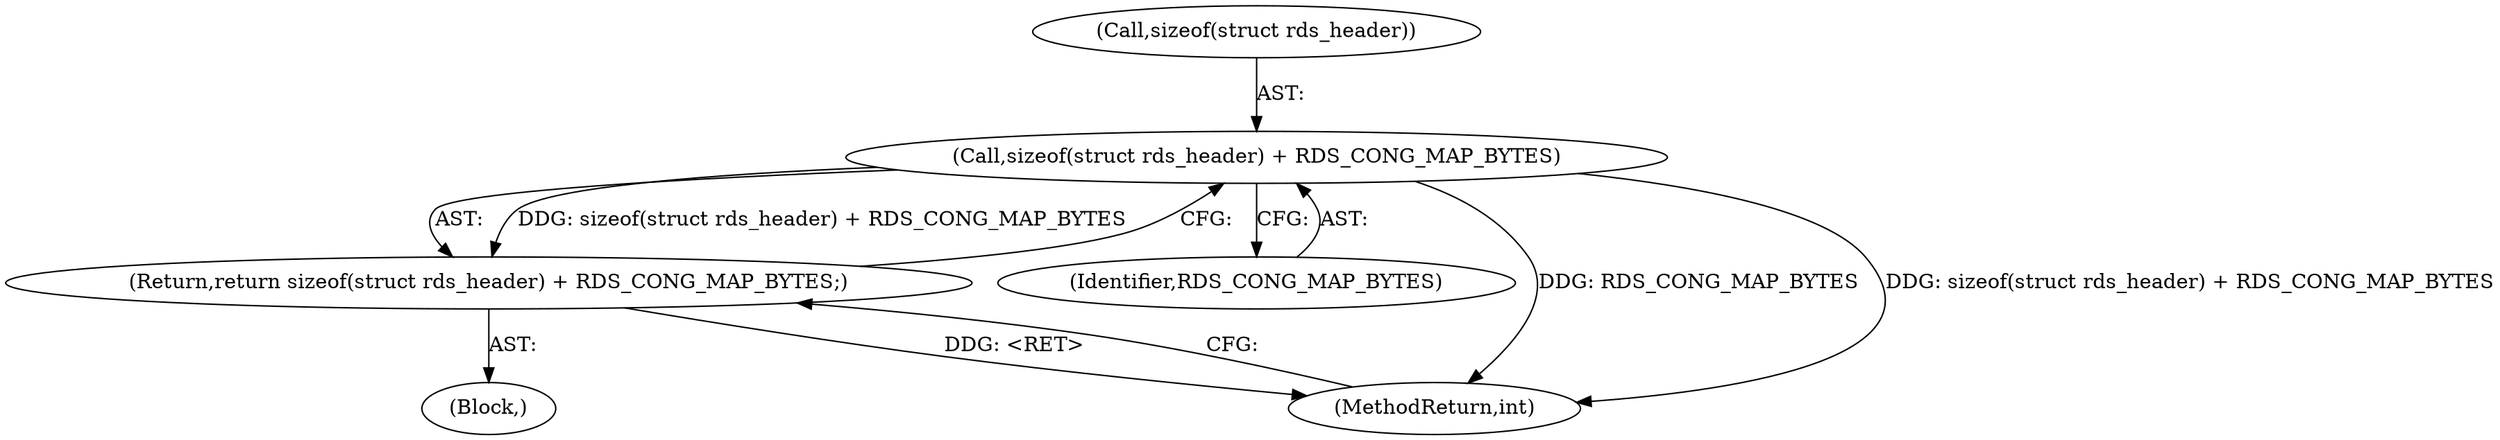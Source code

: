 digraph "0_linux_6094628bfd94323fc1cea05ec2c6affd98c18f7f@API" {
"1000213" [label="(Call,sizeof(struct rds_header) + RDS_CONG_MAP_BYTES)"];
"1000212" [label="(Return,return sizeof(struct rds_header) + RDS_CONG_MAP_BYTES;)"];
"1000216" [label="(Identifier,RDS_CONG_MAP_BYTES)"];
"1000203" [label="(Block,)"];
"1000212" [label="(Return,return sizeof(struct rds_header) + RDS_CONG_MAP_BYTES;)"];
"1000213" [label="(Call,sizeof(struct rds_header) + RDS_CONG_MAP_BYTES)"];
"1001026" [label="(MethodReturn,int)"];
"1000214" [label="(Call,sizeof(struct rds_header))"];
"1000213" -> "1000212"  [label="AST: "];
"1000213" -> "1000216"  [label="CFG: "];
"1000214" -> "1000213"  [label="AST: "];
"1000216" -> "1000213"  [label="AST: "];
"1000212" -> "1000213"  [label="CFG: "];
"1000213" -> "1001026"  [label="DDG: RDS_CONG_MAP_BYTES"];
"1000213" -> "1001026"  [label="DDG: sizeof(struct rds_header) + RDS_CONG_MAP_BYTES"];
"1000213" -> "1000212"  [label="DDG: sizeof(struct rds_header) + RDS_CONG_MAP_BYTES"];
"1000212" -> "1000203"  [label="AST: "];
"1001026" -> "1000212"  [label="CFG: "];
"1000212" -> "1001026"  [label="DDG: <RET>"];
}
